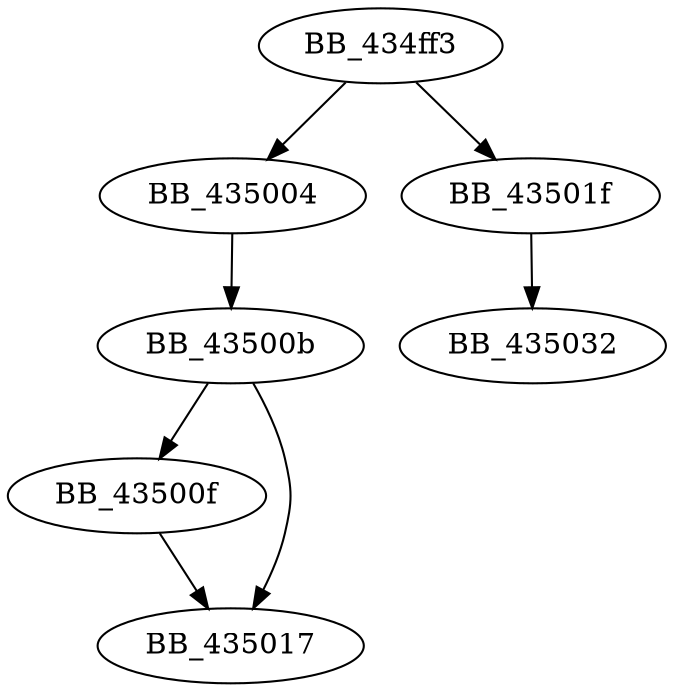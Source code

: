 DiGraph unknown_libname_44{
BB_434ff3->BB_435004
BB_434ff3->BB_43501f
BB_435004->BB_43500b
BB_43500b->BB_43500f
BB_43500b->BB_435017
BB_43500f->BB_435017
BB_43501f->BB_435032
}
